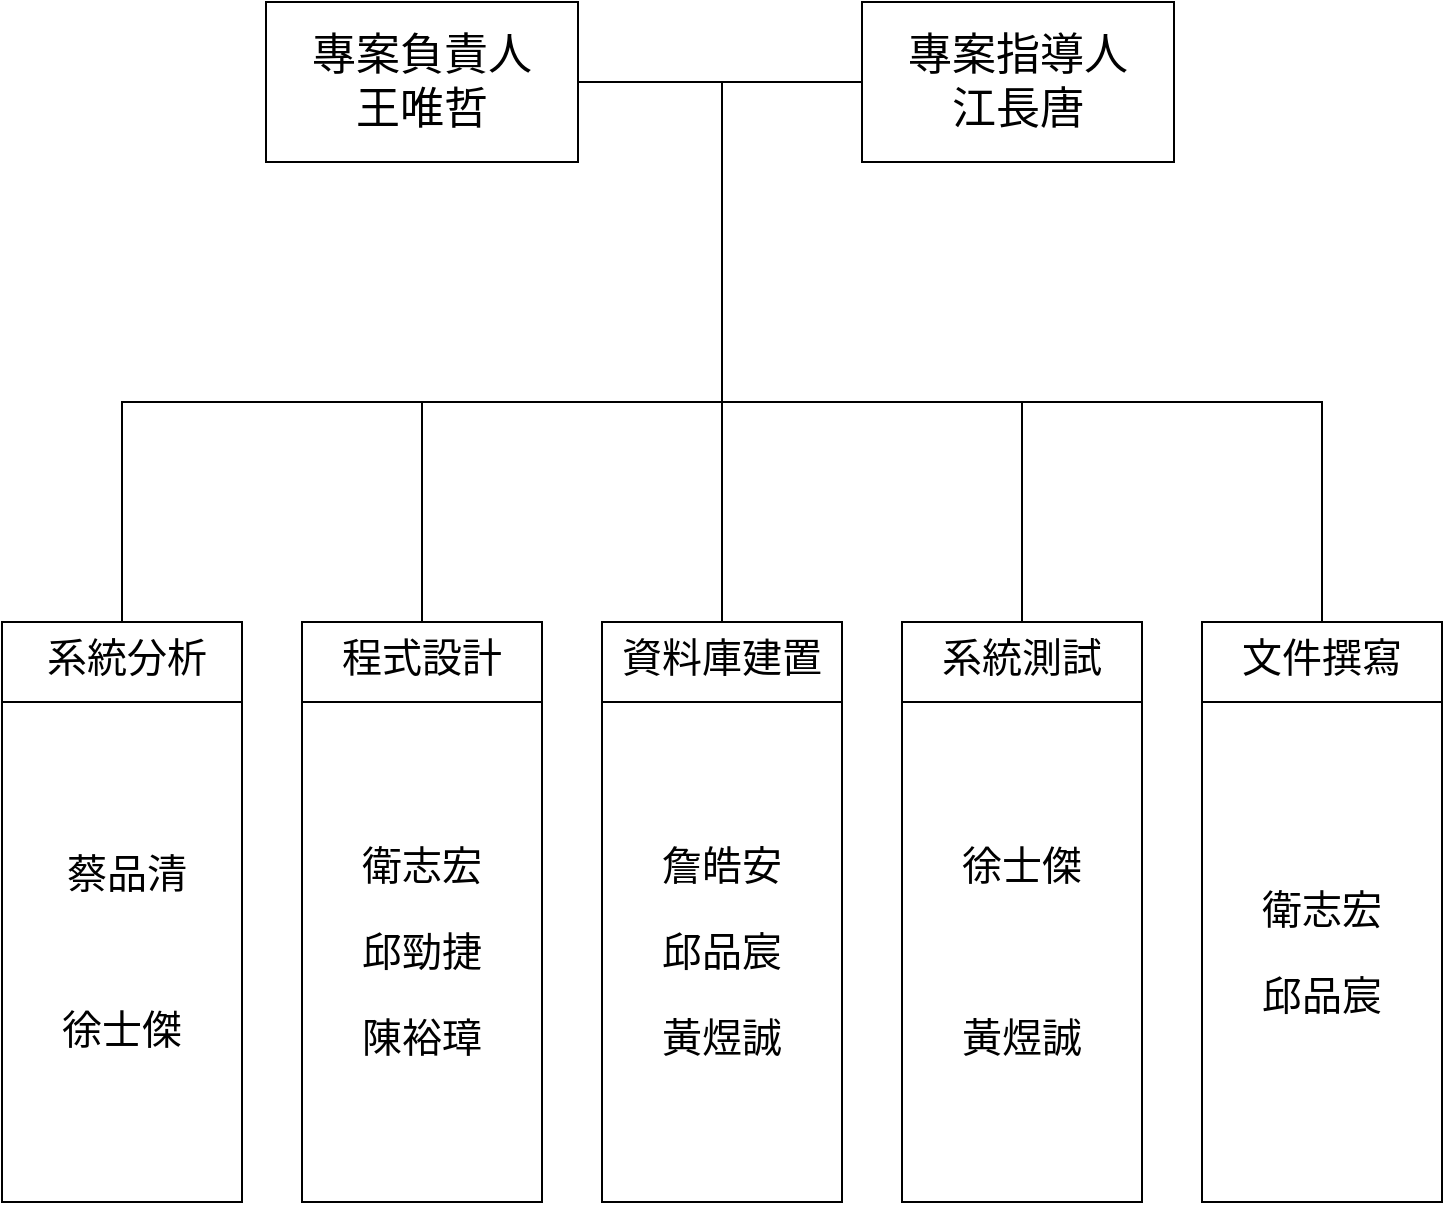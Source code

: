 <mxfile version="21.2.8" type="device">
  <diagram name="Page-1" id="Drn_usxBjkb_Vxsdtx2F">
    <mxGraphModel dx="1418" dy="828" grid="1" gridSize="10" guides="1" tooltips="1" connect="1" arrows="1" fold="1" page="1" pageScale="1" pageWidth="827" pageHeight="1169" math="0" shadow="0">
      <root>
        <mxCell id="0" />
        <mxCell id="1" parent="0" />
        <mxCell id="RT6NQr7ZI-np7duKCUox-3" style="edgeStyle=orthogonalEdgeStyle;rounded=0;orthogonalLoop=1;jettySize=auto;html=1;endArrow=none;endFill=0;fontFamily=Verdana;" edge="1" parent="1" source="RT6NQr7ZI-np7duKCUox-1" target="RT6NQr7ZI-np7duKCUox-2">
          <mxGeometry relative="1" as="geometry" />
        </mxCell>
        <mxCell id="RT6NQr7ZI-np7duKCUox-28" style="edgeStyle=orthogonalEdgeStyle;rounded=0;orthogonalLoop=1;jettySize=auto;html=1;exitX=1;exitY=0.5;exitDx=0;exitDy=0;entryX=0.5;entryY=0;entryDx=0;entryDy=0;endArrow=none;endFill=0;" edge="1" parent="1" source="RT6NQr7ZI-np7duKCUox-1" target="RT6NQr7ZI-np7duKCUox-14">
          <mxGeometry relative="1" as="geometry">
            <Array as="points">
              <mxPoint x="380" y="40" />
              <mxPoint x="380" y="200" />
              <mxPoint x="80" y="200" />
            </Array>
          </mxGeometry>
        </mxCell>
        <mxCell id="RT6NQr7ZI-np7duKCUox-29" style="edgeStyle=orthogonalEdgeStyle;rounded=0;orthogonalLoop=1;jettySize=auto;html=1;exitX=1;exitY=0.5;exitDx=0;exitDy=0;entryX=0.5;entryY=0;entryDx=0;entryDy=0;endArrow=none;endFill=0;" edge="1" parent="1" source="RT6NQr7ZI-np7duKCUox-1" target="RT6NQr7ZI-np7duKCUox-18">
          <mxGeometry relative="1" as="geometry">
            <Array as="points">
              <mxPoint x="380" y="40" />
              <mxPoint x="380" y="200" />
              <mxPoint x="230" y="200" />
            </Array>
          </mxGeometry>
        </mxCell>
        <mxCell id="RT6NQr7ZI-np7duKCUox-30" style="edgeStyle=orthogonalEdgeStyle;rounded=0;orthogonalLoop=1;jettySize=auto;html=1;exitX=1;exitY=0.5;exitDx=0;exitDy=0;entryX=0.5;entryY=0;entryDx=0;entryDy=0;endArrow=none;endFill=0;" edge="1" parent="1" source="RT6NQr7ZI-np7duKCUox-1" target="RT6NQr7ZI-np7duKCUox-21">
          <mxGeometry relative="1" as="geometry" />
        </mxCell>
        <mxCell id="RT6NQr7ZI-np7duKCUox-31" style="edgeStyle=orthogonalEdgeStyle;rounded=0;orthogonalLoop=1;jettySize=auto;html=1;exitX=1;exitY=0.5;exitDx=0;exitDy=0;entryX=0.5;entryY=0;entryDx=0;entryDy=0;endArrow=none;endFill=0;" edge="1" parent="1" source="RT6NQr7ZI-np7duKCUox-1" target="RT6NQr7ZI-np7duKCUox-24">
          <mxGeometry relative="1" as="geometry">
            <Array as="points">
              <mxPoint x="380" y="40" />
              <mxPoint x="380" y="200" />
              <mxPoint x="530" y="200" />
            </Array>
          </mxGeometry>
        </mxCell>
        <mxCell id="RT6NQr7ZI-np7duKCUox-32" style="edgeStyle=orthogonalEdgeStyle;rounded=0;orthogonalLoop=1;jettySize=auto;html=1;exitX=1;exitY=0.5;exitDx=0;exitDy=0;entryX=0.5;entryY=0;entryDx=0;entryDy=0;endArrow=none;endFill=0;" edge="1" parent="1" source="RT6NQr7ZI-np7duKCUox-1" target="RT6NQr7ZI-np7duKCUox-27">
          <mxGeometry relative="1" as="geometry">
            <Array as="points">
              <mxPoint x="380" y="40" />
              <mxPoint x="380" y="200" />
              <mxPoint x="680" y="200" />
            </Array>
          </mxGeometry>
        </mxCell>
        <mxCell id="RT6NQr7ZI-np7duKCUox-1" value="&lt;font style=&quot;font-size: 22px;&quot;&gt;專案負責人&lt;br&gt;王唯哲&lt;/font&gt;" style="rounded=0;whiteSpace=wrap;html=1;fontFamily=Verdana;" vertex="1" parent="1">
          <mxGeometry x="152" width="156" height="80" as="geometry" />
        </mxCell>
        <mxCell id="RT6NQr7ZI-np7duKCUox-2" value="&lt;font style=&quot;font-size: 22px;&quot;&gt;專案指導人&lt;br&gt;江長唐&lt;br&gt;&lt;/font&gt;" style="rounded=0;whiteSpace=wrap;html=1;fontFamily=Verdana;" vertex="1" parent="1">
          <mxGeometry x="450" width="156" height="80" as="geometry" />
        </mxCell>
        <mxCell id="RT6NQr7ZI-np7duKCUox-15" value="" style="group;fontFamily=Verdana;" vertex="1" connectable="0" parent="1">
          <mxGeometry x="20" y="310" width="120" height="290" as="geometry" />
        </mxCell>
        <mxCell id="RT6NQr7ZI-np7duKCUox-11" value="&lt;p style=&quot;line-height: 115%; font-size: 20px;&quot; class=&quot;cjk&quot;&gt;&lt;font style=&quot;font-size: 20px;&quot;&gt;&amp;nbsp;蔡品清&lt;/font&gt;&lt;/p&gt;&lt;br&gt;&lt;p style=&quot;line-height: 115%; font-size: 20px;&quot; class=&quot;cjk&quot;&gt;&lt;font style=&quot;font-size: 20px;&quot;&gt;徐士傑&lt;/font&gt;&lt;/p&gt;" style="rounded=0;whiteSpace=wrap;html=1;container=0;fontFamily=Verdana;" vertex="1" parent="RT6NQr7ZI-np7duKCUox-15">
          <mxGeometry y="40" width="120" height="250" as="geometry" />
        </mxCell>
        <mxCell id="RT6NQr7ZI-np7duKCUox-14" value="&lt;p style=&quot;line-height: 115%&quot; class=&quot;cjk&quot;&gt;&lt;font style=&quot;font-size: 20px;&quot;&gt;&amp;nbsp;系統分析&lt;/font&gt;&lt;/p&gt;" style="rounded=0;whiteSpace=wrap;html=1;fontFamily=Verdana;" vertex="1" parent="RT6NQr7ZI-np7duKCUox-15">
          <mxGeometry width="120" height="40" as="geometry" />
        </mxCell>
        <mxCell id="RT6NQr7ZI-np7duKCUox-16" value="" style="group;fontFamily=Verdana;" vertex="1" connectable="0" parent="1">
          <mxGeometry x="170" y="310" width="120" height="290" as="geometry" />
        </mxCell>
        <mxCell id="RT6NQr7ZI-np7duKCUox-17" value="&lt;p style=&quot;line-height: 115%; font-size: 20px;&quot; class=&quot;cjk&quot;&gt;&lt;font style=&quot;font-size: 20px;&quot;&gt;衛志宏&lt;/font&gt;&lt;/p&gt;&lt;p style=&quot;line-height: 115%; font-size: 20px;&quot; class=&quot;cjk&quot;&gt;&lt;font style=&quot;font-size: 20px;&quot;&gt;邱勁捷&lt;/font&gt;&lt;/p&gt;&lt;p style=&quot;line-height: 115%; font-size: 20px;&quot; class=&quot;cjk&quot;&gt;&lt;font style=&quot;font-size: 20px;&quot;&gt;陳裕璋&lt;/font&gt;&lt;/p&gt;" style="rounded=0;whiteSpace=wrap;html=1;container=0;fontFamily=Verdana;" vertex="1" parent="RT6NQr7ZI-np7duKCUox-16">
          <mxGeometry y="40" width="120" height="250" as="geometry" />
        </mxCell>
        <mxCell id="RT6NQr7ZI-np7duKCUox-18" value="&lt;p style=&quot;line-height: 115%&quot; class=&quot;cjk&quot;&gt;&lt;font style=&quot;font-size: 20px;&quot;&gt;程式設計&lt;/font&gt;&lt;/p&gt;" style="rounded=0;whiteSpace=wrap;html=1;fontFamily=Verdana;" vertex="1" parent="RT6NQr7ZI-np7duKCUox-16">
          <mxGeometry width="120" height="40" as="geometry" />
        </mxCell>
        <mxCell id="RT6NQr7ZI-np7duKCUox-19" value="" style="group;fontFamily=Verdana;" vertex="1" connectable="0" parent="1">
          <mxGeometry x="320" y="310" width="120" height="290" as="geometry" />
        </mxCell>
        <mxCell id="RT6NQr7ZI-np7duKCUox-20" value="&lt;p style=&quot;line-height: 115%; font-size: 20px;&quot; class=&quot;cjk&quot;&gt;&lt;font style=&quot;font-size: 20px;&quot;&gt;詹皓安&lt;/font&gt;&lt;/p&gt;&lt;p style=&quot;line-height: 115%; font-size: 20px;&quot; class=&quot;cjk&quot;&gt;&lt;font style=&quot;font-size: 20px;&quot;&gt;邱品宸&lt;/font&gt;&lt;/p&gt;&lt;p style=&quot;line-height: 115%; font-size: 20px;&quot; class=&quot;cjk&quot;&gt;&lt;font style=&quot;font-size: 20px;&quot;&gt;黃煜誠&lt;/font&gt;&lt;/p&gt;" style="rounded=0;whiteSpace=wrap;html=1;container=0;fontFamily=Verdana;" vertex="1" parent="RT6NQr7ZI-np7duKCUox-19">
          <mxGeometry y="40" width="120" height="250" as="geometry" />
        </mxCell>
        <mxCell id="RT6NQr7ZI-np7duKCUox-21" value="&lt;p style=&quot;line-height: 115%&quot; class=&quot;cjk&quot;&gt;&lt;font style=&quot;font-size: 20px;&quot;&gt;資料庫建置&lt;/font&gt;&lt;/p&gt;" style="rounded=0;whiteSpace=wrap;html=1;fontFamily=Verdana;" vertex="1" parent="RT6NQr7ZI-np7duKCUox-19">
          <mxGeometry width="120" height="40" as="geometry" />
        </mxCell>
        <mxCell id="RT6NQr7ZI-np7duKCUox-22" value="" style="group;fontFamily=Verdana;" vertex="1" connectable="0" parent="1">
          <mxGeometry x="470" y="310" width="120" height="290" as="geometry" />
        </mxCell>
        <mxCell id="RT6NQr7ZI-np7duKCUox-23" value="&lt;p style=&quot;line-height: 115%; font-size: 20px;&quot; class=&quot;cjk&quot;&gt;&lt;font style=&quot;font-size: 20px;&quot;&gt;徐士傑&lt;/font&gt;&lt;/p&gt;&lt;p style=&quot;line-height: 115%; font-size: 20px;&quot; class=&quot;cjk&quot;&gt;&lt;br/&gt;&lt;/p&gt;&lt;p style=&quot;line-height: 115%; font-size: 20px;&quot; class=&quot;cjk&quot;&gt;&lt;font style=&quot;font-size: 20px;&quot;&gt;黃煜誠&lt;/font&gt;&lt;/p&gt;" style="rounded=0;whiteSpace=wrap;html=1;container=0;fontFamily=Verdana;" vertex="1" parent="RT6NQr7ZI-np7duKCUox-22">
          <mxGeometry y="40" width="120" height="250" as="geometry" />
        </mxCell>
        <mxCell id="RT6NQr7ZI-np7duKCUox-24" value="&lt;p style=&quot;line-height: 115%&quot; class=&quot;cjk&quot;&gt;&lt;font style=&quot;font-size: 20px;&quot;&gt;系統測試&lt;/font&gt;&lt;/p&gt;" style="rounded=0;whiteSpace=wrap;html=1;fontFamily=Verdana;" vertex="1" parent="RT6NQr7ZI-np7duKCUox-22">
          <mxGeometry width="120" height="40" as="geometry" />
        </mxCell>
        <mxCell id="RT6NQr7ZI-np7duKCUox-25" value="" style="group;fontFamily=Verdana;" vertex="1" connectable="0" parent="1">
          <mxGeometry x="620" y="310" width="120" height="290" as="geometry" />
        </mxCell>
        <mxCell id="RT6NQr7ZI-np7duKCUox-26" value="&lt;p style=&quot;line-height: 115%; font-size: 20px;&quot; class=&quot;cjk&quot;&gt;&lt;font style=&quot;font-size: 20px;&quot;&gt;衛志宏&lt;/font&gt;&lt;/p&gt;&lt;p style=&quot;line-height: 115%; font-size: 20px;&quot; class=&quot;cjk&quot;&gt;&lt;font style=&quot;font-size: 20px;&quot;&gt;邱品宸&lt;/font&gt;&lt;/p&gt;" style="rounded=0;whiteSpace=wrap;html=1;container=0;fontFamily=Verdana;" vertex="1" parent="RT6NQr7ZI-np7duKCUox-25">
          <mxGeometry y="40" width="120" height="250" as="geometry" />
        </mxCell>
        <mxCell id="RT6NQr7ZI-np7duKCUox-27" value="&lt;p style=&quot;line-height: 115%&quot; class=&quot;cjk&quot;&gt;&lt;font style=&quot;font-size: 20px;&quot;&gt;文件撰寫&lt;/font&gt;&lt;/p&gt;" style="rounded=0;whiteSpace=wrap;html=1;fontFamily=Verdana;" vertex="1" parent="RT6NQr7ZI-np7duKCUox-25">
          <mxGeometry width="120" height="40" as="geometry" />
        </mxCell>
      </root>
    </mxGraphModel>
  </diagram>
</mxfile>
